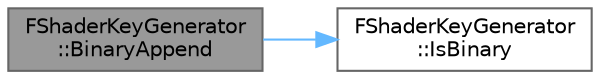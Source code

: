 digraph "FShaderKeyGenerator::BinaryAppend"
{
 // INTERACTIVE_SVG=YES
 // LATEX_PDF_SIZE
  bgcolor="transparent";
  edge [fontname=Helvetica,fontsize=10,labelfontname=Helvetica,labelfontsize=10];
  node [fontname=Helvetica,fontsize=10,shape=box,height=0.2,width=0.4];
  rankdir="LR";
  Node1 [id="Node000001",label="FShaderKeyGenerator\l::BinaryAppend",height=0.2,width=0.4,color="gray40", fillcolor="grey60", style="filled", fontcolor="black",tooltip="Must not be called unless IsBinary is true."];
  Node1 -> Node2 [id="edge1_Node000001_Node000002",color="steelblue1",style="solid",tooltip=" "];
  Node2 [id="Node000002",label="FShaderKeyGenerator\l::IsBinary",height=0.2,width=0.4,color="grey40", fillcolor="white", style="filled",URL="$dc/d04/classFShaderKeyGenerator.html#ad6914073cc9dac0633685c4f870bbef4",tooltip="True iff the KeyGen is writing to a hash function."];
}
